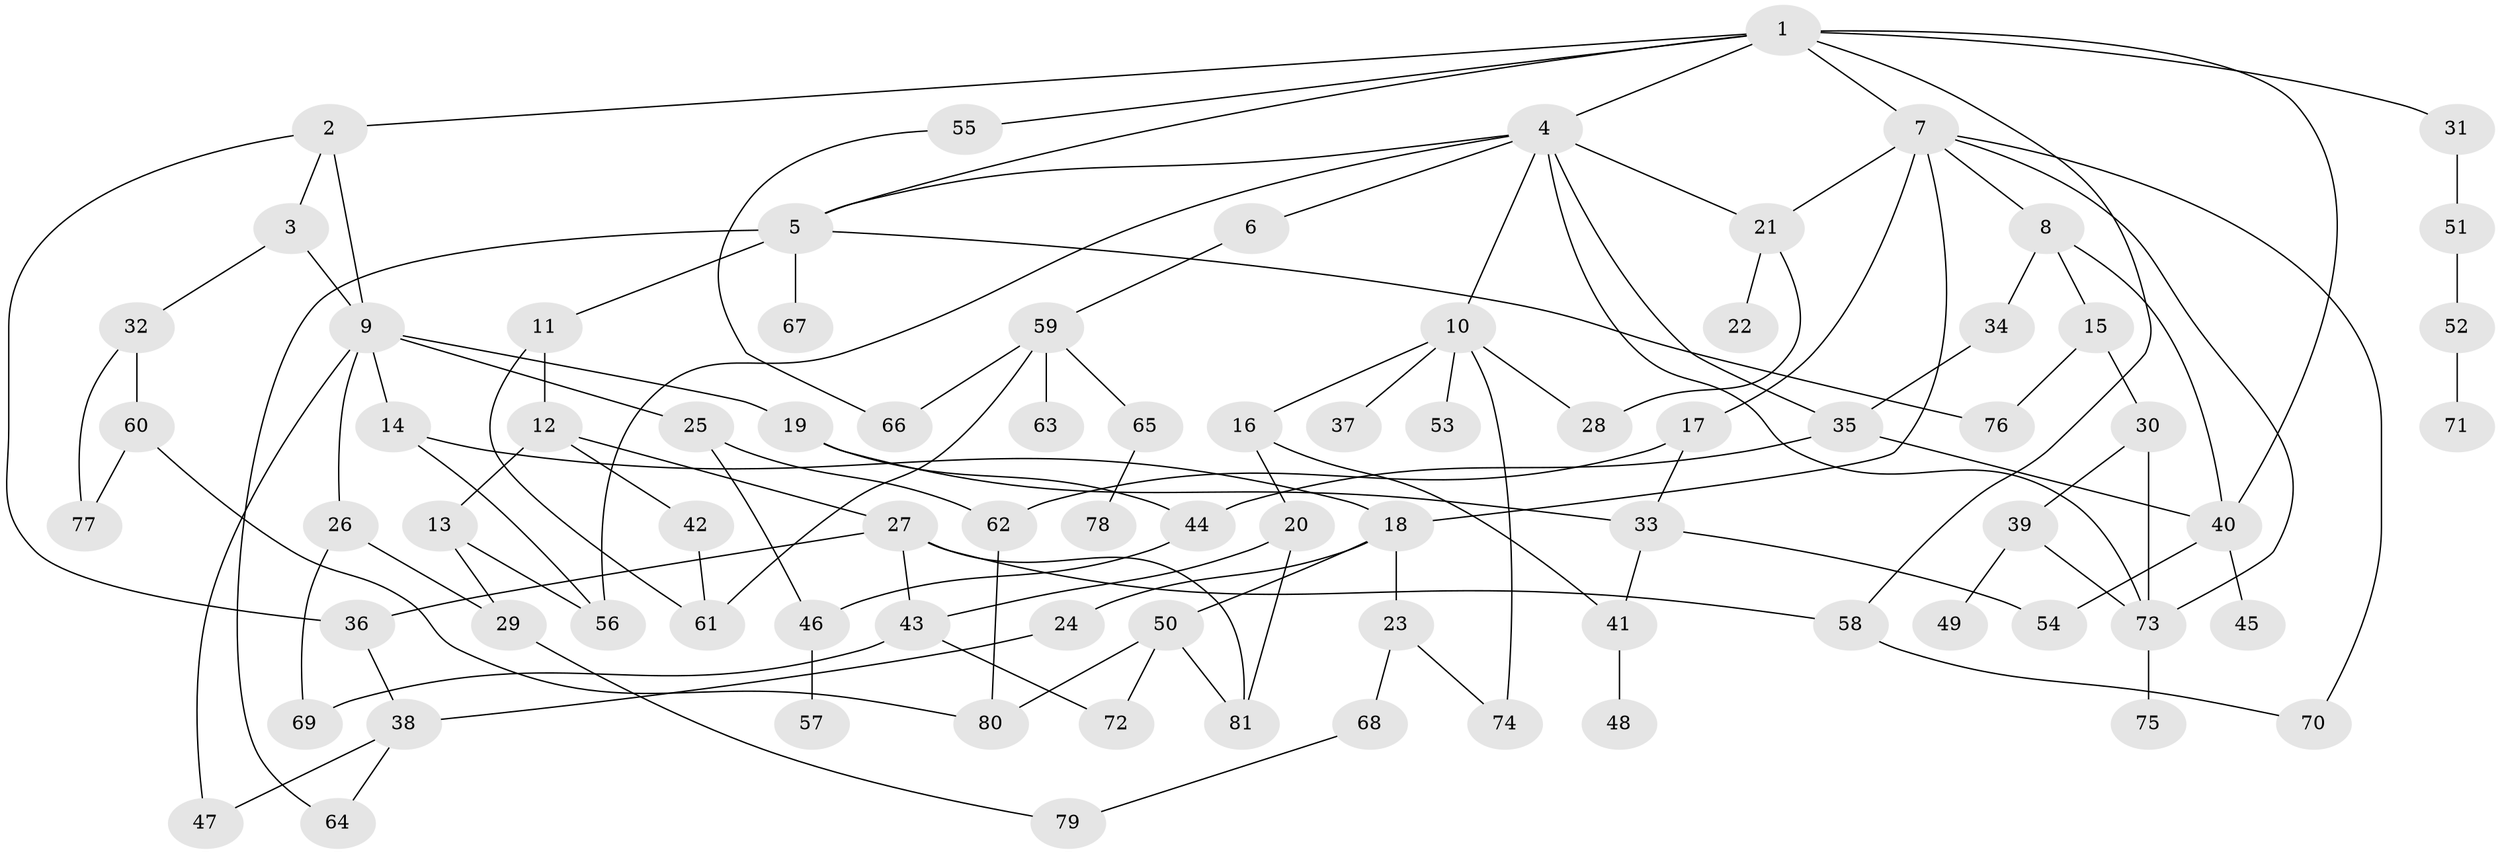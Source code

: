 // Generated by graph-tools (version 1.1) at 2025/49/03/09/25 03:49:20]
// undirected, 81 vertices, 120 edges
graph export_dot {
graph [start="1"]
  node [color=gray90,style=filled];
  1;
  2;
  3;
  4;
  5;
  6;
  7;
  8;
  9;
  10;
  11;
  12;
  13;
  14;
  15;
  16;
  17;
  18;
  19;
  20;
  21;
  22;
  23;
  24;
  25;
  26;
  27;
  28;
  29;
  30;
  31;
  32;
  33;
  34;
  35;
  36;
  37;
  38;
  39;
  40;
  41;
  42;
  43;
  44;
  45;
  46;
  47;
  48;
  49;
  50;
  51;
  52;
  53;
  54;
  55;
  56;
  57;
  58;
  59;
  60;
  61;
  62;
  63;
  64;
  65;
  66;
  67;
  68;
  69;
  70;
  71;
  72;
  73;
  74;
  75;
  76;
  77;
  78;
  79;
  80;
  81;
  1 -- 2;
  1 -- 4;
  1 -- 5;
  1 -- 7;
  1 -- 31;
  1 -- 55;
  1 -- 40;
  1 -- 58;
  2 -- 3;
  2 -- 9;
  2 -- 36;
  3 -- 32;
  3 -- 9;
  4 -- 6;
  4 -- 10;
  4 -- 21;
  4 -- 73;
  4 -- 56;
  4 -- 5;
  4 -- 35;
  5 -- 11;
  5 -- 67;
  5 -- 76;
  5 -- 64;
  6 -- 59;
  7 -- 8;
  7 -- 17;
  7 -- 70;
  7 -- 73;
  7 -- 21;
  7 -- 18;
  8 -- 15;
  8 -- 34;
  8 -- 40;
  9 -- 14;
  9 -- 19;
  9 -- 25;
  9 -- 26;
  9 -- 47;
  10 -- 16;
  10 -- 37;
  10 -- 53;
  10 -- 74;
  10 -- 28;
  11 -- 12;
  11 -- 61;
  12 -- 13;
  12 -- 27;
  12 -- 42;
  13 -- 29;
  13 -- 56;
  14 -- 18;
  14 -- 56;
  15 -- 30;
  15 -- 76;
  16 -- 20;
  16 -- 41;
  17 -- 33;
  17 -- 62;
  18 -- 23;
  18 -- 24;
  18 -- 50;
  19 -- 44;
  19 -- 33;
  20 -- 43;
  20 -- 81;
  21 -- 22;
  21 -- 28;
  23 -- 68;
  23 -- 74;
  24 -- 38;
  25 -- 46;
  25 -- 62;
  26 -- 69;
  26 -- 29;
  27 -- 58;
  27 -- 81;
  27 -- 36;
  27 -- 43;
  29 -- 79;
  30 -- 39;
  30 -- 73;
  31 -- 51;
  32 -- 60;
  32 -- 77;
  33 -- 41;
  33 -- 54;
  34 -- 35;
  35 -- 40;
  35 -- 44;
  36 -- 38;
  38 -- 47;
  38 -- 64;
  39 -- 49;
  39 -- 73;
  40 -- 45;
  40 -- 54;
  41 -- 48;
  42 -- 61;
  43 -- 69;
  43 -- 72;
  44 -- 46;
  46 -- 57;
  50 -- 72;
  50 -- 80;
  50 -- 81;
  51 -- 52;
  52 -- 71;
  55 -- 66;
  58 -- 70;
  59 -- 61;
  59 -- 63;
  59 -- 65;
  59 -- 66;
  60 -- 77;
  60 -- 80;
  62 -- 80;
  65 -- 78;
  68 -- 79;
  73 -- 75;
}

